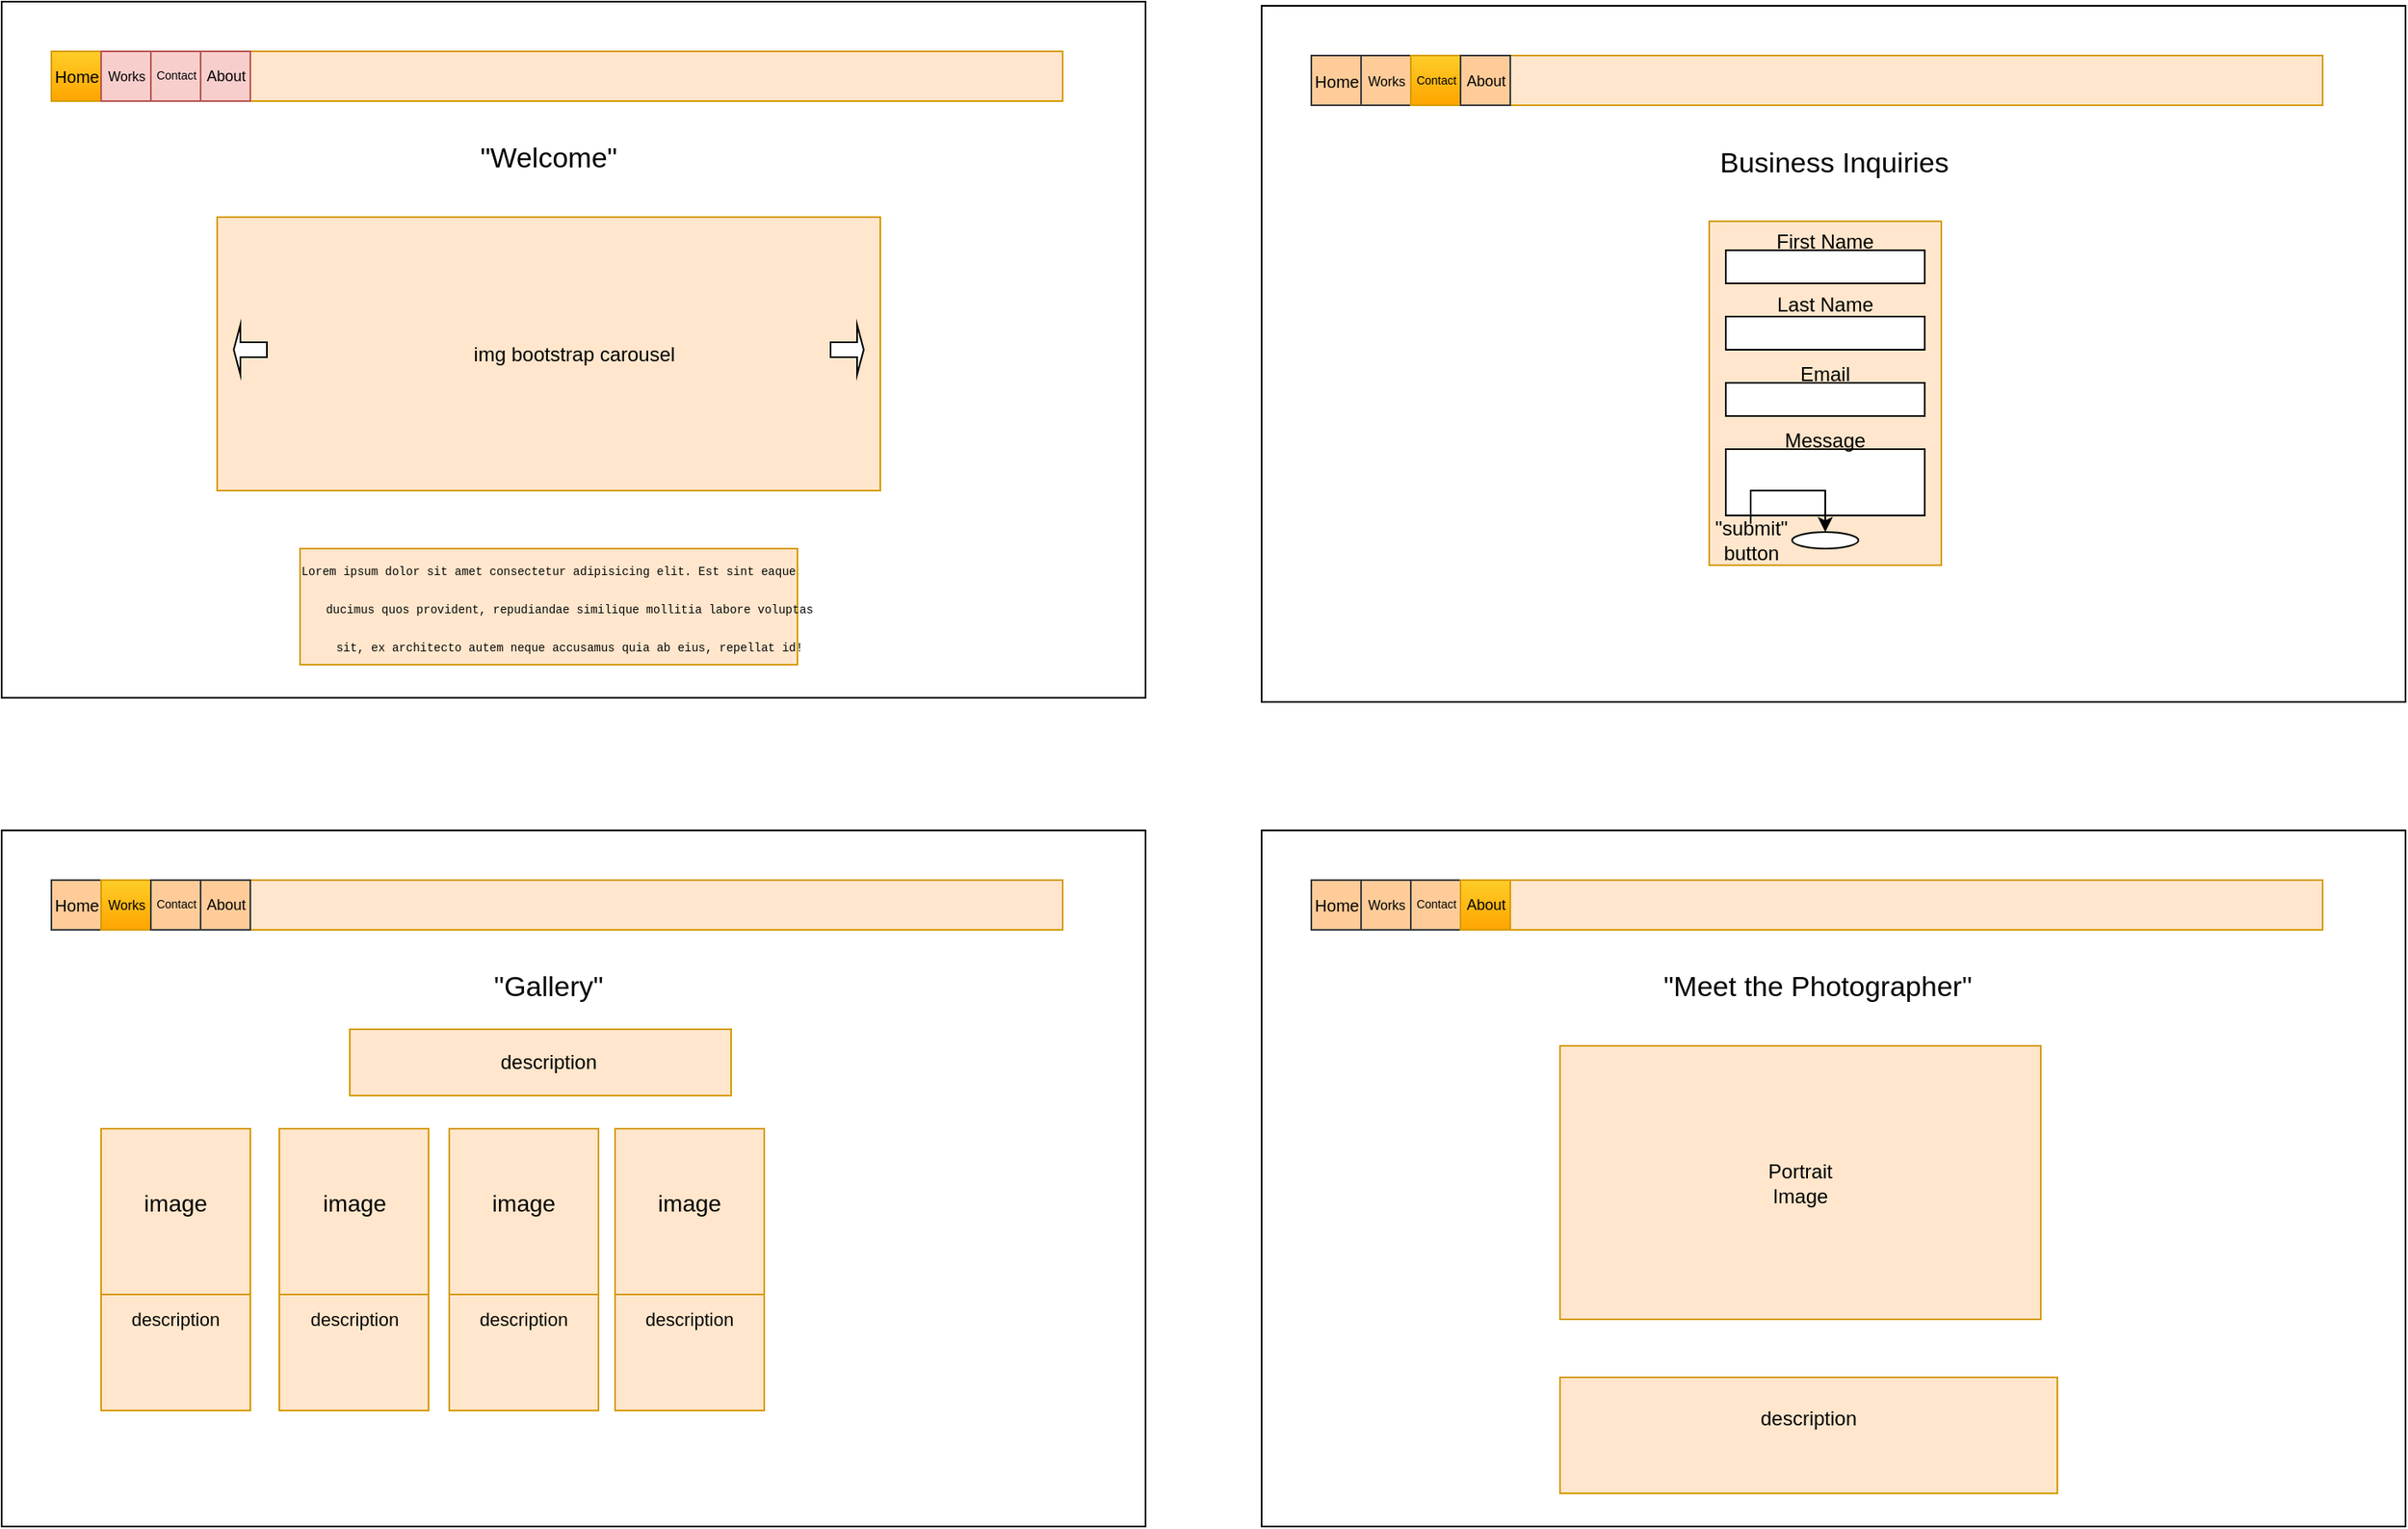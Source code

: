 <mxfile version="23.1.5" type="github">
  <diagram name="Page-1" id="ishzGQ7BlXI16JWshq2P">
    <mxGraphModel dx="2071" dy="761" grid="1" gridSize="10" guides="1" tooltips="1" connect="1" arrows="1" fold="1" page="1" pageScale="1" pageWidth="850" pageHeight="1100" math="0" shadow="0">
      <root>
        <mxCell id="0" />
        <mxCell id="1" parent="0" />
        <mxCell id="F_xwEcauyWDHUwU5RK8R-1" value="" style="rounded=0;whiteSpace=wrap;html=1;" parent="1" vertex="1">
          <mxGeometry x="-850" width="690" height="420" as="geometry" />
        </mxCell>
        <mxCell id="F_xwEcauyWDHUwU5RK8R-4" value="" style="rounded=0;whiteSpace=wrap;html=1;fillColor=#ffe6cc;strokeColor=#d79b00;" parent="1" vertex="1">
          <mxGeometry x="-820" y="30" width="610" height="30" as="geometry" />
        </mxCell>
        <mxCell id="F_xwEcauyWDHUwU5RK8R-6" value="" style="rounded=0;whiteSpace=wrap;html=1;fillColor=#ffe6cc;strokeColor=#d79b00;" parent="1" vertex="1">
          <mxGeometry x="-720" y="130" width="400" height="165" as="geometry" />
        </mxCell>
        <mxCell id="F_xwEcauyWDHUwU5RK8R-7" value="" style="rounded=0;whiteSpace=wrap;html=1;fillColor=#ffe6cc;strokeColor=#d79b00;" parent="1" vertex="1">
          <mxGeometry x="-670" y="330" width="300" height="70" as="geometry" />
        </mxCell>
        <mxCell id="F_xwEcauyWDHUwU5RK8R-8" value="" style="whiteSpace=wrap;html=1;aspect=fixed;fillColor=#ffcd28;strokeColor=#d79b00;gradientColor=#ffa500;" parent="1" vertex="1">
          <mxGeometry x="-820" y="30" width="30" height="30" as="geometry" />
        </mxCell>
        <mxCell id="F_xwEcauyWDHUwU5RK8R-9" value="" style="whiteSpace=wrap;html=1;aspect=fixed;fillColor=#f8cecc;strokeColor=#b85450;" parent="1" vertex="1">
          <mxGeometry x="-790" y="30" width="30" height="30" as="geometry" />
        </mxCell>
        <mxCell id="F_xwEcauyWDHUwU5RK8R-10" value="" style="whiteSpace=wrap;html=1;aspect=fixed;fillColor=#f8cecc;strokeColor=#b85450;" parent="1" vertex="1">
          <mxGeometry x="-760" y="30" width="30" height="30" as="geometry" />
        </mxCell>
        <mxCell id="F_xwEcauyWDHUwU5RK8R-11" value="" style="whiteSpace=wrap;html=1;aspect=fixed;fillColor=#f8cecc;strokeColor=#b85450;" parent="1" vertex="1">
          <mxGeometry x="-730" y="30" width="30" height="30" as="geometry" />
        </mxCell>
        <mxCell id="F_xwEcauyWDHUwU5RK8R-12" value="Works" style="text;html=1;align=center;verticalAlign=middle;whiteSpace=wrap;rounded=0;fontSize=8;" parent="1" vertex="1">
          <mxGeometry x="-792.5" y="40" width="35" height="10" as="geometry" />
        </mxCell>
        <mxCell id="F_xwEcauyWDHUwU5RK8R-14" value="Contact" style="text;html=1;align=center;verticalAlign=middle;whiteSpace=wrap;rounded=0;fontSize=7;" parent="1" vertex="1">
          <mxGeometry x="-762.5" y="40" width="35" height="10" as="geometry" />
        </mxCell>
        <mxCell id="F_xwEcauyWDHUwU5RK8R-16" value="Home" style="text;html=1;align=center;verticalAlign=middle;whiteSpace=wrap;rounded=0;fontSize=10;" parent="1" vertex="1">
          <mxGeometry x="-822.5" y="40" width="35" height="10" as="geometry" />
        </mxCell>
        <mxCell id="F_xwEcauyWDHUwU5RK8R-17" value="About" style="text;html=1;align=center;verticalAlign=middle;whiteSpace=wrap;rounded=0;fontSize=9;" parent="1" vertex="1">
          <mxGeometry x="-732.5" y="40" width="35" height="10" as="geometry" />
        </mxCell>
        <mxCell id="F_xwEcauyWDHUwU5RK8R-18" value="&lt;div style=&quot;font-family: Fira Code, SFMono-Regular, Consolas, &amp;quot;Liberation Mono&amp;quot;, Menlo, Courier, monospace, Consolas, &amp;quot;Courier New&amp;quot;, monospace; font-weight: normal; font-size: 7px; line-height: 23px;&quot;&gt;&lt;div style=&quot;font-size: 7px;&quot;&gt;&lt;br style=&quot;font-size: 7px;&quot;&gt;&lt;/div&gt;&lt;div style=&quot;font-size: 7px;&quot;&gt;Lorem ipsum dolor sit amet consectetur adipisicing elit. Est sint eaque&lt;/div&gt;&lt;div style=&quot;font-size: 7px;&quot;&gt;&lt;span style=&quot;font-size: 7px;&quot;&gt;&amp;nbsp; &amp;nbsp; &amp;nbsp; ducimus quos provident, repudiandae similique mollitia labore voluptas&lt;/span&gt;&lt;/div&gt;&lt;div style=&quot;font-size: 7px;&quot;&gt;&lt;span style=&quot;font-size: 7px;&quot;&gt;&amp;nbsp; &amp;nbsp; &amp;nbsp; sit, ex architecto autem neque accusamus quia ab eius, repellat id!&lt;/span&gt;&lt;/div&gt;&lt;/div&gt;" style="text;html=1;align=center;verticalAlign=middle;whiteSpace=wrap;rounded=0;fontColor=#050505;labelBackgroundColor=none;fontSize=7;" parent="1" vertex="1">
          <mxGeometry x="-770" y="340" width="500" height="30" as="geometry" />
        </mxCell>
        <mxCell id="F_xwEcauyWDHUwU5RK8R-20" value="img bootstrap carousel" style="text;html=1;align=center;verticalAlign=middle;whiteSpace=wrap;rounded=0;" parent="1" vertex="1">
          <mxGeometry x="-592.5" y="197.5" width="175" height="30" as="geometry" />
        </mxCell>
        <mxCell id="F_xwEcauyWDHUwU5RK8R-21" value="" style="shape=singleArrow;whiteSpace=wrap;html=1;" parent="1" vertex="1">
          <mxGeometry x="-350" y="195" width="20" height="30" as="geometry" />
        </mxCell>
        <mxCell id="F_xwEcauyWDHUwU5RK8R-23" value="" style="shape=singleArrow;direction=west;whiteSpace=wrap;html=1;" parent="1" vertex="1">
          <mxGeometry x="-710" y="195" width="20" height="30" as="geometry" />
        </mxCell>
        <mxCell id="F_xwEcauyWDHUwU5RK8R-24" value="&quot;Welcome&quot;" style="text;html=1;align=center;verticalAlign=middle;whiteSpace=wrap;rounded=0;fontSize=17;" parent="1" vertex="1">
          <mxGeometry x="-555" y="80" width="70" height="30" as="geometry" />
        </mxCell>
        <mxCell id="WooC1c7lgdvw5zfPGL4C-1" value="" style="rounded=0;whiteSpace=wrap;html=1;" vertex="1" parent="1">
          <mxGeometry x="-850" y="500" width="690" height="420" as="geometry" />
        </mxCell>
        <mxCell id="WooC1c7lgdvw5zfPGL4C-2" value="" style="rounded=0;whiteSpace=wrap;html=1;fillColor=#ffe6cc;strokeColor=#d79b00;" vertex="1" parent="1">
          <mxGeometry x="-820" y="530" width="610" height="30" as="geometry" />
        </mxCell>
        <mxCell id="WooC1c7lgdvw5zfPGL4C-3" value="" style="rounded=0;whiteSpace=wrap;html=1;fillColor=#ffe6cc;strokeColor=#d79b00;" vertex="1" parent="1">
          <mxGeometry x="-790" y="680" width="90" height="100" as="geometry" />
        </mxCell>
        <mxCell id="WooC1c7lgdvw5zfPGL4C-4" value="" style="rounded=0;whiteSpace=wrap;html=1;fillColor=#ffe6cc;strokeColor=#d79b00;" vertex="1" parent="1">
          <mxGeometry x="-790" y="780" width="90" height="70" as="geometry" />
        </mxCell>
        <mxCell id="WooC1c7lgdvw5zfPGL4C-5" value="" style="whiteSpace=wrap;html=1;aspect=fixed;fillColor=#ffcc99;strokeColor=#36393d;" vertex="1" parent="1">
          <mxGeometry x="-820" y="530" width="30" height="30" as="geometry" />
        </mxCell>
        <mxCell id="WooC1c7lgdvw5zfPGL4C-6" value="" style="whiteSpace=wrap;html=1;aspect=fixed;fillColor=#ffcd28;strokeColor=#d79b00;gradientColor=#ffa500;" vertex="1" parent="1">
          <mxGeometry x="-790" y="530" width="30" height="30" as="geometry" />
        </mxCell>
        <mxCell id="WooC1c7lgdvw5zfPGL4C-7" value="" style="whiteSpace=wrap;html=1;aspect=fixed;fillColor=#ffcc99;strokeColor=#36393d;" vertex="1" parent="1">
          <mxGeometry x="-760" y="530" width="30" height="30" as="geometry" />
        </mxCell>
        <mxCell id="WooC1c7lgdvw5zfPGL4C-8" value="" style="whiteSpace=wrap;html=1;aspect=fixed;fillColor=#ffcc99;strokeColor=#36393d;" vertex="1" parent="1">
          <mxGeometry x="-730" y="530" width="30" height="30" as="geometry" />
        </mxCell>
        <mxCell id="WooC1c7lgdvw5zfPGL4C-9" value="Works" style="text;html=1;align=center;verticalAlign=middle;whiteSpace=wrap;rounded=0;fontSize=8;" vertex="1" parent="1">
          <mxGeometry x="-792.5" y="540" width="35" height="10" as="geometry" />
        </mxCell>
        <mxCell id="WooC1c7lgdvw5zfPGL4C-10" value="Contact" style="text;html=1;align=center;verticalAlign=middle;whiteSpace=wrap;rounded=0;fontSize=7;" vertex="1" parent="1">
          <mxGeometry x="-762.5" y="540" width="35" height="10" as="geometry" />
        </mxCell>
        <mxCell id="WooC1c7lgdvw5zfPGL4C-11" value="Home" style="text;html=1;align=center;verticalAlign=middle;whiteSpace=wrap;rounded=0;fontSize=10;" vertex="1" parent="1">
          <mxGeometry x="-822.5" y="540" width="35" height="10" as="geometry" />
        </mxCell>
        <mxCell id="WooC1c7lgdvw5zfPGL4C-12" value="About" style="text;html=1;align=center;verticalAlign=middle;whiteSpace=wrap;rounded=0;fontSize=9;" vertex="1" parent="1">
          <mxGeometry x="-732.5" y="540" width="35" height="10" as="geometry" />
        </mxCell>
        <mxCell id="WooC1c7lgdvw5zfPGL4C-13" value="&lt;font style=&quot;font-size: 11px;&quot;&gt;description&lt;/font&gt;" style="text;html=1;align=center;verticalAlign=middle;whiteSpace=wrap;rounded=0;fontColor=#050505;labelBackgroundColor=none;fontSize=7;" vertex="1" parent="1">
          <mxGeometry x="-840" y="780" width="190" height="30" as="geometry" />
        </mxCell>
        <mxCell id="WooC1c7lgdvw5zfPGL4C-17" value="&quot;Gallery&quot;" style="text;html=1;align=center;verticalAlign=middle;whiteSpace=wrap;rounded=0;fontSize=17;" vertex="1" parent="1">
          <mxGeometry x="-555" y="580" width="70" height="30" as="geometry" />
        </mxCell>
        <mxCell id="WooC1c7lgdvw5zfPGL4C-18" value="&lt;font style=&quot;font-size: 14px;&quot;&gt;image &lt;/font&gt;" style="text;html=1;align=center;verticalAlign=middle;whiteSpace=wrap;rounded=0;fontColor=#050505;labelBackgroundColor=none;fontSize=7;" vertex="1" parent="1">
          <mxGeometry x="-840" y="710" width="190" height="30" as="geometry" />
        </mxCell>
        <mxCell id="WooC1c7lgdvw5zfPGL4C-19" value="" style="rounded=0;whiteSpace=wrap;html=1;fillColor=#ffe6cc;strokeColor=#d79b00;" vertex="1" parent="1">
          <mxGeometry x="-682.5" y="680" width="90" height="100" as="geometry" />
        </mxCell>
        <mxCell id="WooC1c7lgdvw5zfPGL4C-20" value="&lt;font style=&quot;font-size: 14px;&quot;&gt;image &lt;/font&gt;" style="text;html=1;align=center;verticalAlign=middle;whiteSpace=wrap;rounded=0;fontColor=#050505;labelBackgroundColor=none;fontSize=7;" vertex="1" parent="1">
          <mxGeometry x="-732.5" y="710" width="190" height="30" as="geometry" />
        </mxCell>
        <mxCell id="WooC1c7lgdvw5zfPGL4C-21" value="" style="rounded=0;whiteSpace=wrap;html=1;fillColor=#ffe6cc;strokeColor=#d79b00;" vertex="1" parent="1">
          <mxGeometry x="-682.5" y="780" width="90" height="70" as="geometry" />
        </mxCell>
        <mxCell id="WooC1c7lgdvw5zfPGL4C-22" value="&lt;font style=&quot;font-size: 11px;&quot;&gt;description&lt;/font&gt;" style="text;html=1;align=center;verticalAlign=middle;whiteSpace=wrap;rounded=0;fontColor=#050505;labelBackgroundColor=none;fontSize=7;" vertex="1" parent="1">
          <mxGeometry x="-732.5" y="780" width="190" height="30" as="geometry" />
        </mxCell>
        <mxCell id="WooC1c7lgdvw5zfPGL4C-24" value="" style="rounded=0;whiteSpace=wrap;html=1;fillColor=#ffe6cc;strokeColor=#d79b00;" vertex="1" parent="1">
          <mxGeometry x="-580" y="680" width="90" height="100" as="geometry" />
        </mxCell>
        <mxCell id="WooC1c7lgdvw5zfPGL4C-25" value="&lt;font style=&quot;font-size: 14px;&quot;&gt;image &lt;/font&gt;" style="text;html=1;align=center;verticalAlign=middle;whiteSpace=wrap;rounded=0;fontColor=#050505;labelBackgroundColor=none;fontSize=7;" vertex="1" parent="1">
          <mxGeometry x="-630" y="710" width="190" height="30" as="geometry" />
        </mxCell>
        <mxCell id="WooC1c7lgdvw5zfPGL4C-26" value="&lt;font style=&quot;font-size: 11px;&quot;&gt;description&lt;/font&gt;" style="text;html=1;align=center;verticalAlign=middle;whiteSpace=wrap;rounded=0;fontColor=#050505;labelBackgroundColor=none;fontSize=7;" vertex="1" parent="1">
          <mxGeometry x="-630" y="780" width="190" height="30" as="geometry" />
        </mxCell>
        <mxCell id="WooC1c7lgdvw5zfPGL4C-27" value="" style="rounded=0;whiteSpace=wrap;html=1;fillColor=#ffe6cc;strokeColor=#d79b00;" vertex="1" parent="1">
          <mxGeometry x="-580" y="780" width="90" height="70" as="geometry" />
        </mxCell>
        <mxCell id="WooC1c7lgdvw5zfPGL4C-28" value="" style="rounded=0;whiteSpace=wrap;html=1;fillColor=#ffe6cc;strokeColor=#d79b00;" vertex="1" parent="1">
          <mxGeometry x="-480" y="680" width="90" height="100" as="geometry" />
        </mxCell>
        <mxCell id="WooC1c7lgdvw5zfPGL4C-29" value="&lt;font style=&quot;font-size: 14px;&quot;&gt;image &lt;/font&gt;" style="text;html=1;align=center;verticalAlign=middle;whiteSpace=wrap;rounded=0;fontColor=#050505;labelBackgroundColor=none;fontSize=7;" vertex="1" parent="1">
          <mxGeometry x="-530" y="710" width="190" height="30" as="geometry" />
        </mxCell>
        <mxCell id="WooC1c7lgdvw5zfPGL4C-30" value="&lt;font style=&quot;font-size: 11px;&quot;&gt;description&lt;/font&gt;" style="text;html=1;align=center;verticalAlign=middle;whiteSpace=wrap;rounded=0;fontColor=#050505;labelBackgroundColor=none;fontSize=7;" vertex="1" parent="1">
          <mxGeometry x="-530" y="780" width="190" height="30" as="geometry" />
        </mxCell>
        <mxCell id="WooC1c7lgdvw5zfPGL4C-31" value="" style="rounded=0;whiteSpace=wrap;html=1;fillColor=#ffe6cc;strokeColor=#d79b00;" vertex="1" parent="1">
          <mxGeometry x="-480" y="780" width="90" height="70" as="geometry" />
        </mxCell>
        <mxCell id="WooC1c7lgdvw5zfPGL4C-32" value="&lt;font style=&quot;font-size: 11px;&quot;&gt;description&lt;/font&gt;" style="text;html=1;align=center;verticalAlign=middle;whiteSpace=wrap;rounded=0;fontColor=#050505;labelBackgroundColor=none;fontSize=7;" vertex="1" parent="1">
          <mxGeometry x="-630" y="780" width="190" height="30" as="geometry" />
        </mxCell>
        <mxCell id="WooC1c7lgdvw5zfPGL4C-33" value="&lt;font style=&quot;font-size: 11px;&quot;&gt;description&lt;/font&gt;" style="text;html=1;align=center;verticalAlign=middle;whiteSpace=wrap;rounded=0;fontColor=#050505;labelBackgroundColor=none;fontSize=7;" vertex="1" parent="1">
          <mxGeometry x="-530" y="780" width="190" height="30" as="geometry" />
        </mxCell>
        <mxCell id="WooC1c7lgdvw5zfPGL4C-34" value="" style="rounded=0;whiteSpace=wrap;html=1;fillColor=#ffe6cc;strokeColor=#d79b00;" vertex="1" parent="1">
          <mxGeometry x="-640" y="620" width="230" height="40" as="geometry" />
        </mxCell>
        <mxCell id="WooC1c7lgdvw5zfPGL4C-35" value="description" style="text;html=1;align=center;verticalAlign=middle;whiteSpace=wrap;rounded=0;" vertex="1" parent="1">
          <mxGeometry x="-550" y="625" width="60" height="30" as="geometry" />
        </mxCell>
        <mxCell id="WooC1c7lgdvw5zfPGL4C-68" value="" style="rounded=0;whiteSpace=wrap;html=1;" vertex="1" parent="1">
          <mxGeometry x="-90" y="2.5" width="690" height="420" as="geometry" />
        </mxCell>
        <mxCell id="WooC1c7lgdvw5zfPGL4C-69" value="" style="rounded=0;whiteSpace=wrap;html=1;fillColor=#ffe6cc;strokeColor=#d79b00;" vertex="1" parent="1">
          <mxGeometry x="-60" y="32.5" width="610" height="30" as="geometry" />
        </mxCell>
        <mxCell id="WooC1c7lgdvw5zfPGL4C-70" value="" style="rounded=0;whiteSpace=wrap;html=1;fillColor=#ffe6cc;strokeColor=#d79b00;" vertex="1" parent="1">
          <mxGeometry x="180" y="132.5" width="140" height="207.5" as="geometry" />
        </mxCell>
        <mxCell id="WooC1c7lgdvw5zfPGL4C-72" value="" style="whiteSpace=wrap;html=1;aspect=fixed;fillColor=#ffcc99;strokeColor=#36393d;" vertex="1" parent="1">
          <mxGeometry x="-60" y="32.5" width="30" height="30" as="geometry" />
        </mxCell>
        <mxCell id="WooC1c7lgdvw5zfPGL4C-73" value="" style="whiteSpace=wrap;html=1;aspect=fixed;fillColor=#ffcc99;strokeColor=#36393d;" vertex="1" parent="1">
          <mxGeometry x="-30" y="32.5" width="30" height="30" as="geometry" />
        </mxCell>
        <mxCell id="WooC1c7lgdvw5zfPGL4C-74" value="" style="whiteSpace=wrap;html=1;aspect=fixed;fillColor=#ffcd28;strokeColor=#d79b00;gradientColor=#ffa500;" vertex="1" parent="1">
          <mxGeometry y="32.5" width="30" height="30" as="geometry" />
        </mxCell>
        <mxCell id="WooC1c7lgdvw5zfPGL4C-75" value="" style="whiteSpace=wrap;html=1;aspect=fixed;fillColor=#ffcc99;strokeColor=#36393d;" vertex="1" parent="1">
          <mxGeometry x="30" y="32.5" width="30" height="30" as="geometry" />
        </mxCell>
        <mxCell id="WooC1c7lgdvw5zfPGL4C-76" value="Works" style="text;html=1;align=center;verticalAlign=middle;whiteSpace=wrap;rounded=0;fontSize=8;" vertex="1" parent="1">
          <mxGeometry x="-32.5" y="42.5" width="35" height="10" as="geometry" />
        </mxCell>
        <mxCell id="WooC1c7lgdvw5zfPGL4C-77" value="Contact" style="text;html=1;align=center;verticalAlign=middle;whiteSpace=wrap;rounded=0;fontSize=7;" vertex="1" parent="1">
          <mxGeometry x="-2.5" y="42.5" width="35" height="10" as="geometry" />
        </mxCell>
        <mxCell id="WooC1c7lgdvw5zfPGL4C-78" value="Home" style="text;html=1;align=center;verticalAlign=middle;whiteSpace=wrap;rounded=0;fontSize=10;" vertex="1" parent="1">
          <mxGeometry x="-62.5" y="42.5" width="35" height="10" as="geometry" />
        </mxCell>
        <mxCell id="WooC1c7lgdvw5zfPGL4C-79" value="About" style="text;html=1;align=center;verticalAlign=middle;whiteSpace=wrap;rounded=0;fontSize=9;" vertex="1" parent="1">
          <mxGeometry x="27.5" y="42.5" width="35" height="10" as="geometry" />
        </mxCell>
        <mxCell id="WooC1c7lgdvw5zfPGL4C-84" value="Business Inquiries" style="text;html=1;align=center;verticalAlign=middle;whiteSpace=wrap;rounded=0;fontSize=17;" vertex="1" parent="1">
          <mxGeometry x="157.5" y="82.5" width="195" height="30" as="geometry" />
        </mxCell>
        <mxCell id="WooC1c7lgdvw5zfPGL4C-85" value="" style="rounded=0;whiteSpace=wrap;html=1;" vertex="1" parent="1">
          <mxGeometry x="-90" y="500" width="690" height="420" as="geometry" />
        </mxCell>
        <mxCell id="WooC1c7lgdvw5zfPGL4C-86" value="" style="rounded=0;whiteSpace=wrap;html=1;fillColor=#ffe6cc;strokeColor=#d79b00;" vertex="1" parent="1">
          <mxGeometry x="-60" y="530" width="610" height="30" as="geometry" />
        </mxCell>
        <mxCell id="WooC1c7lgdvw5zfPGL4C-87" value="" style="rounded=0;whiteSpace=wrap;html=1;fillColor=#ffe6cc;strokeColor=#d79b00;" vertex="1" parent="1">
          <mxGeometry x="90" y="630" width="290" height="165" as="geometry" />
        </mxCell>
        <mxCell id="WooC1c7lgdvw5zfPGL4C-88" value="" style="rounded=0;whiteSpace=wrap;html=1;fillColor=#ffe6cc;strokeColor=#d79b00;" vertex="1" parent="1">
          <mxGeometry x="90" y="830" width="300" height="70" as="geometry" />
        </mxCell>
        <mxCell id="WooC1c7lgdvw5zfPGL4C-89" value="" style="whiteSpace=wrap;html=1;aspect=fixed;fillColor=#ffcc99;strokeColor=#36393d;" vertex="1" parent="1">
          <mxGeometry x="-60" y="530" width="30" height="30" as="geometry" />
        </mxCell>
        <mxCell id="WooC1c7lgdvw5zfPGL4C-90" value="" style="whiteSpace=wrap;html=1;aspect=fixed;fillColor=#ffcc99;strokeColor=#36393d;" vertex="1" parent="1">
          <mxGeometry x="-30" y="530" width="30" height="30" as="geometry" />
        </mxCell>
        <mxCell id="WooC1c7lgdvw5zfPGL4C-91" value="" style="whiteSpace=wrap;html=1;aspect=fixed;fillColor=#ffcc99;strokeColor=#36393d;" vertex="1" parent="1">
          <mxGeometry y="530" width="30" height="30" as="geometry" />
        </mxCell>
        <mxCell id="WooC1c7lgdvw5zfPGL4C-92" value="" style="whiteSpace=wrap;html=1;aspect=fixed;fillColor=#ffcd28;strokeColor=#d79b00;gradientColor=#ffa500;" vertex="1" parent="1">
          <mxGeometry x="30" y="530" width="30" height="30" as="geometry" />
        </mxCell>
        <mxCell id="WooC1c7lgdvw5zfPGL4C-93" value="Works" style="text;html=1;align=center;verticalAlign=middle;whiteSpace=wrap;rounded=0;fontSize=8;" vertex="1" parent="1">
          <mxGeometry x="-32.5" y="540" width="35" height="10" as="geometry" />
        </mxCell>
        <mxCell id="WooC1c7lgdvw5zfPGL4C-94" value="Contact" style="text;html=1;align=center;verticalAlign=middle;whiteSpace=wrap;rounded=0;fontSize=7;" vertex="1" parent="1">
          <mxGeometry x="-2.5" y="540" width="35" height="10" as="geometry" />
        </mxCell>
        <mxCell id="WooC1c7lgdvw5zfPGL4C-95" value="Home" style="text;html=1;align=center;verticalAlign=middle;whiteSpace=wrap;rounded=0;fontSize=10;" vertex="1" parent="1">
          <mxGeometry x="-62.5" y="540" width="35" height="10" as="geometry" />
        </mxCell>
        <mxCell id="WooC1c7lgdvw5zfPGL4C-96" value="About" style="text;html=1;align=center;verticalAlign=middle;whiteSpace=wrap;rounded=0;fontSize=9;" vertex="1" parent="1">
          <mxGeometry x="27.5" y="540" width="35" height="10" as="geometry" />
        </mxCell>
        <mxCell id="WooC1c7lgdvw5zfPGL4C-97" value="&lt;font style=&quot;font-size: 12px;&quot;&gt;description&lt;/font&gt;" style="text;html=1;align=center;verticalAlign=middle;whiteSpace=wrap;rounded=0;fontColor=#050505;labelBackgroundColor=none;fontSize=7;" vertex="1" parent="1">
          <mxGeometry x="-10" y="840" width="500" height="30" as="geometry" />
        </mxCell>
        <mxCell id="WooC1c7lgdvw5zfPGL4C-101" value="&quot;Meet the Photographer&quot;" style="text;html=1;align=center;verticalAlign=middle;whiteSpace=wrap;rounded=0;fontSize=17;" vertex="1" parent="1">
          <mxGeometry x="112.5" y="580" width="265" height="30" as="geometry" />
        </mxCell>
        <mxCell id="WooC1c7lgdvw5zfPGL4C-102" value="" style="rounded=0;whiteSpace=wrap;html=1;" vertex="1" parent="1">
          <mxGeometry x="190" y="150" width="120" height="20" as="geometry" />
        </mxCell>
        <mxCell id="WooC1c7lgdvw5zfPGL4C-103" value="" style="rounded=0;whiteSpace=wrap;html=1;" vertex="1" parent="1">
          <mxGeometry x="190" y="190" width="120" height="20" as="geometry" />
        </mxCell>
        <mxCell id="WooC1c7lgdvw5zfPGL4C-104" value="" style="rounded=0;whiteSpace=wrap;html=1;" vertex="1" parent="1">
          <mxGeometry x="190" y="230" width="120" height="20" as="geometry" />
        </mxCell>
        <mxCell id="WooC1c7lgdvw5zfPGL4C-105" value="" style="rounded=0;whiteSpace=wrap;html=1;" vertex="1" parent="1">
          <mxGeometry x="190" y="270" width="120" height="40" as="geometry" />
        </mxCell>
        <mxCell id="WooC1c7lgdvw5zfPGL4C-106" value="" style="ellipse;whiteSpace=wrap;html=1;" vertex="1" parent="1">
          <mxGeometry x="230" y="320" width="40" height="10" as="geometry" />
        </mxCell>
        <mxCell id="WooC1c7lgdvw5zfPGL4C-108" value="First Name" style="text;html=1;align=center;verticalAlign=middle;whiteSpace=wrap;rounded=0;" vertex="1" parent="1">
          <mxGeometry x="180" y="130" width="140" height="30" as="geometry" />
        </mxCell>
        <mxCell id="WooC1c7lgdvw5zfPGL4C-109" value="Last Name" style="text;html=1;align=center;verticalAlign=middle;whiteSpace=wrap;rounded=0;" vertex="1" parent="1">
          <mxGeometry x="180" y="167.5" width="140" height="30" as="geometry" />
        </mxCell>
        <mxCell id="WooC1c7lgdvw5zfPGL4C-110" value="Email" style="text;html=1;align=center;verticalAlign=middle;whiteSpace=wrap;rounded=0;" vertex="1" parent="1">
          <mxGeometry x="180" y="210" width="140" height="30" as="geometry" />
        </mxCell>
        <mxCell id="WooC1c7lgdvw5zfPGL4C-111" value="Message" style="text;html=1;align=center;verticalAlign=middle;whiteSpace=wrap;rounded=0;" vertex="1" parent="1">
          <mxGeometry x="180" y="250" width="140" height="30" as="geometry" />
        </mxCell>
        <mxCell id="WooC1c7lgdvw5zfPGL4C-113" style="edgeStyle=orthogonalEdgeStyle;rounded=0;orthogonalLoop=1;jettySize=auto;html=1;entryX=0.5;entryY=0;entryDx=0;entryDy=0;" edge="1" parent="1" source="WooC1c7lgdvw5zfPGL4C-112" target="WooC1c7lgdvw5zfPGL4C-106">
          <mxGeometry relative="1" as="geometry" />
        </mxCell>
        <mxCell id="WooC1c7lgdvw5zfPGL4C-112" value="&quot;submit&quot; button" style="text;html=1;align=center;verticalAlign=middle;whiteSpace=wrap;rounded=0;" vertex="1" parent="1">
          <mxGeometry x="167.5" y="315" width="75" height="20" as="geometry" />
        </mxCell>
        <mxCell id="WooC1c7lgdvw5zfPGL4C-114" value="Portrait Image" style="text;html=1;align=center;verticalAlign=middle;whiteSpace=wrap;rounded=0;" vertex="1" parent="1">
          <mxGeometry x="205" y="697.5" width="60" height="30" as="geometry" />
        </mxCell>
      </root>
    </mxGraphModel>
  </diagram>
</mxfile>
